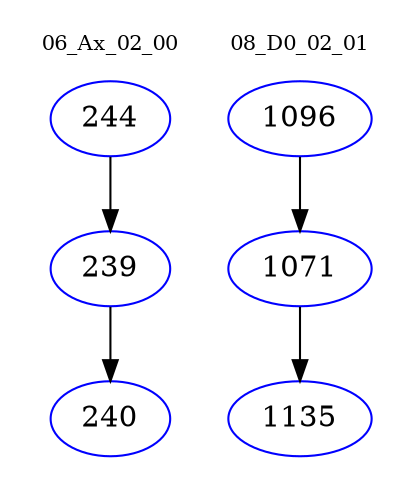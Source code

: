 digraph{
subgraph cluster_0 {
color = white
label = "06_Ax_02_00";
fontsize=10;
T0_244 [label="244", color="blue"]
T0_244 -> T0_239 [color="black"]
T0_239 [label="239", color="blue"]
T0_239 -> T0_240 [color="black"]
T0_240 [label="240", color="blue"]
}
subgraph cluster_1 {
color = white
label = "08_D0_02_01";
fontsize=10;
T1_1096 [label="1096", color="blue"]
T1_1096 -> T1_1071 [color="black"]
T1_1071 [label="1071", color="blue"]
T1_1071 -> T1_1135 [color="black"]
T1_1135 [label="1135", color="blue"]
}
}
